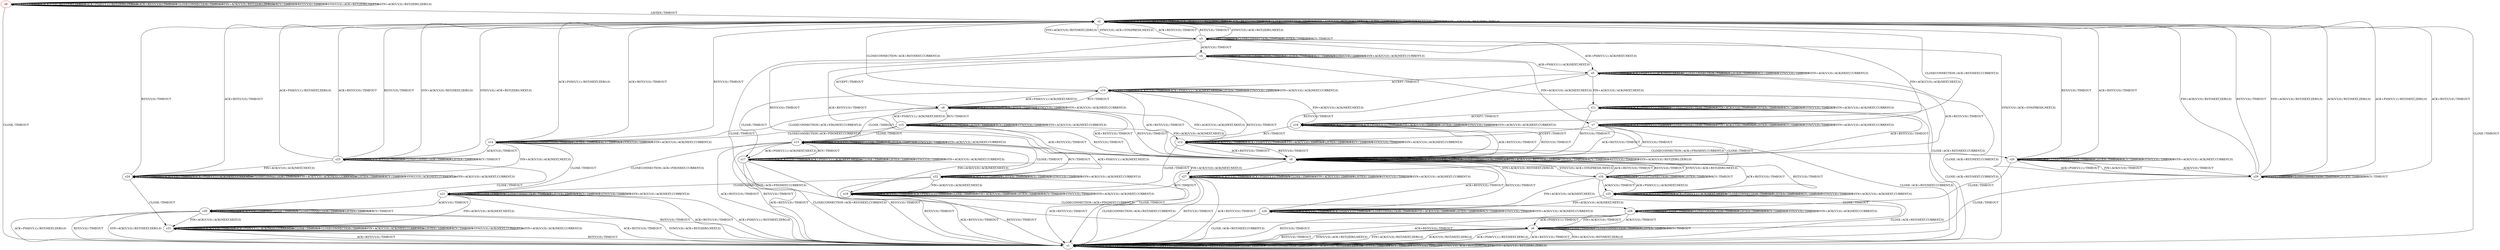 digraph G {
label=""
s0 [color="red"]
s1
s2
s3
s4
s5
s6
s7
s8
s9
s10
s11
s12
s13
s14
s15
s16
s17
s18
s19
s20
s21
s22
s23
s24
s25
s26
s27
s28
s29
s30
s31
s0 [label="s0"];
s0 -> s0[label=<<table border="0" cellpadding="1" cellspacing="0"><tr><td>ACCEPT</td><td>/</td><td>TIMEOUT</td></tr></table>>]
s0 -> s0[label=<<table border="0" cellpadding="1" cellspacing="0"><tr><td>ACK(V,V,0)</td><td>/</td><td>RST(ZERO,ZERO,0)</td></tr></table>>]
s0 -> s0[label=<<table border="0" cellpadding="1" cellspacing="0"><tr><td>ACK+PSH(V,V,1)</td><td>/</td><td>RST(ZERO,ZERO,0)</td></tr></table>>]
s0 -> s0[label=<<table border="0" cellpadding="1" cellspacing="0"><tr><td>ACK+RST(V,V,0)</td><td>/</td><td>TIMEOUT</td></tr></table>>]
s0 -> s1[label=<<table border="0" cellpadding="1" cellspacing="0"><tr><td>CLOSE</td><td>/</td><td>TIMEOUT</td></tr></table>>]
s0 -> s0[label=<<table border="0" cellpadding="1" cellspacing="0"><tr><td>CLOSECONNECTION</td><td>/</td><td>TIMEOUT</td></tr></table>>]
s0 -> s0[label=<<table border="0" cellpadding="1" cellspacing="0"><tr><td>FIN+ACK(V,V,0)</td><td>/</td><td>RST(ZERO,ZERO,0)</td></tr></table>>]
s0 -> s2[label=<<table border="0" cellpadding="1" cellspacing="0"><tr><td>LISTEN</td><td>/</td><td>TIMEOUT</td></tr></table>>]
s0 -> s0[label=<<table border="0" cellpadding="1" cellspacing="0"><tr><td>RCV</td><td>/</td><td>TIMEOUT</td></tr></table>>]
s0 -> s0[label=<<table border="0" cellpadding="1" cellspacing="0"><tr><td>RST(V,V,0)</td><td>/</td><td>TIMEOUT</td></tr></table>>]
s0 -> s0[label=<<table border="0" cellpadding="1" cellspacing="0"><tr><td>SYN(V,V,0)</td><td>/</td><td>ACK+RST(ZERO,NEXT,0)</td></tr></table>>]
s0 -> s0[label=<<table border="0" cellpadding="1" cellspacing="0"><tr><td>SYN+ACK(V,V,0)</td><td>/</td><td>RST(ZERO,ZERO,0)</td></tr></table>>]
s1 [label="s1"];
s1 -> s1[label=<<table border="0" cellpadding="1" cellspacing="0"><tr><td>ACCEPT</td><td>/</td><td>TIMEOUT</td></tr></table>>]
s1 -> s1[label=<<table border="0" cellpadding="1" cellspacing="0"><tr><td>ACK(V,V,0)</td><td>/</td><td>RST(ZERO,ZERO,0)</td></tr></table>>]
s1 -> s1[label=<<table border="0" cellpadding="1" cellspacing="0"><tr><td>ACK+PSH(V,V,1)</td><td>/</td><td>RST(ZERO,ZERO,0)</td></tr></table>>]
s1 -> s1[label=<<table border="0" cellpadding="1" cellspacing="0"><tr><td>ACK+RST(V,V,0)</td><td>/</td><td>TIMEOUT</td></tr></table>>]
s1 -> s1[label=<<table border="0" cellpadding="1" cellspacing="0"><tr><td>CLOSE</td><td>/</td><td>TIMEOUT</td></tr></table>>]
s1 -> s1[label=<<table border="0" cellpadding="1" cellspacing="0"><tr><td>CLOSECONNECTION</td><td>/</td><td>TIMEOUT</td></tr></table>>]
s1 -> s1[label=<<table border="0" cellpadding="1" cellspacing="0"><tr><td>FIN+ACK(V,V,0)</td><td>/</td><td>RST(ZERO,ZERO,0)</td></tr></table>>]
s1 -> s1[label=<<table border="0" cellpadding="1" cellspacing="0"><tr><td>LISTEN</td><td>/</td><td>TIMEOUT</td></tr></table>>]
s1 -> s1[label=<<table border="0" cellpadding="1" cellspacing="0"><tr><td>RCV</td><td>/</td><td>TIMEOUT</td></tr></table>>]
s1 -> s1[label=<<table border="0" cellpadding="1" cellspacing="0"><tr><td>RST(V,V,0)</td><td>/</td><td>TIMEOUT</td></tr></table>>]
s1 -> s1[label=<<table border="0" cellpadding="1" cellspacing="0"><tr><td>SYN(V,V,0)</td><td>/</td><td>ACK+RST(ZERO,NEXT,0)</td></tr></table>>]
s1 -> s1[label=<<table border="0" cellpadding="1" cellspacing="0"><tr><td>SYN+ACK(V,V,0)</td><td>/</td><td>RST(ZERO,ZERO,0)</td></tr></table>>]
s2 [label="s2"];
s2 -> s2[label=<<table border="0" cellpadding="1" cellspacing="0"><tr><td>ACCEPT</td><td>/</td><td>TIMEOUT</td></tr></table>>]
s2 -> s2[label=<<table border="0" cellpadding="1" cellspacing="0"><tr><td>ACK(V,V,0)</td><td>/</td><td>RST(ZERO,ZERO,0)</td></tr></table>>]
s2 -> s2[label=<<table border="0" cellpadding="1" cellspacing="0"><tr><td>ACK+PSH(V,V,1)</td><td>/</td><td>RST(ZERO,ZERO,0)</td></tr></table>>]
s2 -> s2[label=<<table border="0" cellpadding="1" cellspacing="0"><tr><td>ACK+RST(V,V,0)</td><td>/</td><td>TIMEOUT</td></tr></table>>]
s2 -> s1[label=<<table border="0" cellpadding="1" cellspacing="0"><tr><td>CLOSE</td><td>/</td><td>TIMEOUT</td></tr></table>>]
s2 -> s2[label=<<table border="0" cellpadding="1" cellspacing="0"><tr><td>CLOSECONNECTION</td><td>/</td><td>TIMEOUT</td></tr></table>>]
s2 -> s2[label=<<table border="0" cellpadding="1" cellspacing="0"><tr><td>FIN+ACK(V,V,0)</td><td>/</td><td>RST(ZERO,ZERO,0)</td></tr></table>>]
s2 -> s2[label=<<table border="0" cellpadding="1" cellspacing="0"><tr><td>LISTEN</td><td>/</td><td>TIMEOUT</td></tr></table>>]
s2 -> s2[label=<<table border="0" cellpadding="1" cellspacing="0"><tr><td>RCV</td><td>/</td><td>TIMEOUT</td></tr></table>>]
s2 -> s2[label=<<table border="0" cellpadding="1" cellspacing="0"><tr><td>RST(V,V,0)</td><td>/</td><td>TIMEOUT</td></tr></table>>]
s2 -> s3[label=<<table border="0" cellpadding="1" cellspacing="0"><tr><td>SYN(V,V,0)</td><td>/</td><td>ACK+SYN(FRESH,NEXT,0)</td></tr></table>>]
s2 -> s2[label=<<table border="0" cellpadding="1" cellspacing="0"><tr><td>SYN+ACK(V,V,0)</td><td>/</td><td>RST(ZERO,ZERO,0)</td></tr></table>>]
s3 [label="s3"];
s3 -> s3[label=<<table border="0" cellpadding="1" cellspacing="0"><tr><td>ACCEPT</td><td>/</td><td>TIMEOUT</td></tr></table>>]
s3 -> s4[label=<<table border="0" cellpadding="1" cellspacing="0"><tr><td>ACK(V,V,0)</td><td>/</td><td>TIMEOUT</td></tr></table>>]
s3 -> s5[label=<<table border="0" cellpadding="1" cellspacing="0"><tr><td>ACK+PSH(V,V,1)</td><td>/</td><td>ACK(NEXT,NEXT,0)</td></tr></table>>]
s3 -> s2[label=<<table border="0" cellpadding="1" cellspacing="0"><tr><td>ACK+RST(V,V,0)</td><td>/</td><td>TIMEOUT</td></tr></table>>]
s3 -> s6[label=<<table border="0" cellpadding="1" cellspacing="0"><tr><td>CLOSE</td><td>/</td><td>TIMEOUT</td></tr></table>>]
s3 -> s3[label=<<table border="0" cellpadding="1" cellspacing="0"><tr><td>CLOSECONNECTION</td><td>/</td><td>TIMEOUT</td></tr></table>>]
s3 -> s7[label=<<table border="0" cellpadding="1" cellspacing="0"><tr><td>FIN+ACK(V,V,0)</td><td>/</td><td>ACK(NEXT,NEXT,0)</td></tr></table>>]
s3 -> s3[label=<<table border="0" cellpadding="1" cellspacing="0"><tr><td>LISTEN</td><td>/</td><td>TIMEOUT</td></tr></table>>]
s3 -> s3[label=<<table border="0" cellpadding="1" cellspacing="0"><tr><td>RCV</td><td>/</td><td>TIMEOUT</td></tr></table>>]
s3 -> s2[label=<<table border="0" cellpadding="1" cellspacing="0"><tr><td>RST(V,V,0)</td><td>/</td><td>TIMEOUT</td></tr></table>>]
s3 -> s2[label=<<table border="0" cellpadding="1" cellspacing="0"><tr><td>SYN(V,V,0)</td><td>/</td><td>ACK+RST(ZERO,NEXT,0)</td></tr></table>>]
s3 -> s2[label=<<table border="0" cellpadding="1" cellspacing="0"><tr><td>SYN+ACK(V,V,0)</td><td>/</td><td>RST(NEXT,ZERO,0)</td></tr></table>>]
s4 [label="s4"];
s4 -> s8[label=<<table border="0" cellpadding="1" cellspacing="0"><tr><td>ACCEPT</td><td>/</td><td>TIMEOUT</td></tr></table>>]
s4 -> s4[label=<<table border="0" cellpadding="1" cellspacing="0"><tr><td>ACK(V,V,0)</td><td>/</td><td>TIMEOUT</td></tr></table>>]
s4 -> s5[label=<<table border="0" cellpadding="1" cellspacing="0"><tr><td>ACK+PSH(V,V,1)</td><td>/</td><td>ACK(NEXT,NEXT,0)</td></tr></table>>]
s4 -> s9[label=<<table border="0" cellpadding="1" cellspacing="0"><tr><td>ACK+RST(V,V,0)</td><td>/</td><td>TIMEOUT</td></tr></table>>]
s4 -> s1[label=<<table border="0" cellpadding="1" cellspacing="0"><tr><td>CLOSE</td><td>/</td><td>ACK+RST(NEXT,CURRENT,0)</td></tr></table>>]
s4 -> s4[label=<<table border="0" cellpadding="1" cellspacing="0"><tr><td>CLOSECONNECTION</td><td>/</td><td>TIMEOUT</td></tr></table>>]
s4 -> s7[label=<<table border="0" cellpadding="1" cellspacing="0"><tr><td>FIN+ACK(V,V,0)</td><td>/</td><td>ACK(NEXT,NEXT,0)</td></tr></table>>]
s4 -> s4[label=<<table border="0" cellpadding="1" cellspacing="0"><tr><td>LISTEN</td><td>/</td><td>TIMEOUT</td></tr></table>>]
s4 -> s4[label=<<table border="0" cellpadding="1" cellspacing="0"><tr><td>RCV</td><td>/</td><td>TIMEOUT</td></tr></table>>]
s4 -> s9[label=<<table border="0" cellpadding="1" cellspacing="0"><tr><td>RST(V,V,0)</td><td>/</td><td>TIMEOUT</td></tr></table>>]
s4 -> s4[label=<<table border="0" cellpadding="1" cellspacing="0"><tr><td>SYN(V,V,0)</td><td>/</td><td>TIMEOUT</td></tr></table>>]
s4 -> s4[label=<<table border="0" cellpadding="1" cellspacing="0"><tr><td>SYN+ACK(V,V,0)</td><td>/</td><td>ACK(NEXT,CURRENT,0)</td></tr></table>>]
s5 [label="s5"];
s5 -> s10[label=<<table border="0" cellpadding="1" cellspacing="0"><tr><td>ACCEPT</td><td>/</td><td>TIMEOUT</td></tr></table>>]
s5 -> s5[label=<<table border="0" cellpadding="1" cellspacing="0"><tr><td>ACK(V,V,0)</td><td>/</td><td>TIMEOUT</td></tr></table>>]
s5 -> s5[label=<<table border="0" cellpadding="1" cellspacing="0"><tr><td>ACK+PSH(V,V,1)</td><td>/</td><td>ACK(NEXT,NEXT,0)</td></tr></table>>]
s5 -> s9[label=<<table border="0" cellpadding="1" cellspacing="0"><tr><td>ACK+RST(V,V,0)</td><td>/</td><td>TIMEOUT</td></tr></table>>]
s5 -> s1[label=<<table border="0" cellpadding="1" cellspacing="0"><tr><td>CLOSE</td><td>/</td><td>ACK+RST(NEXT,CURRENT,0)</td></tr></table>>]
s5 -> s5[label=<<table border="0" cellpadding="1" cellspacing="0"><tr><td>CLOSECONNECTION</td><td>/</td><td>TIMEOUT</td></tr></table>>]
s5 -> s11[label=<<table border="0" cellpadding="1" cellspacing="0"><tr><td>FIN+ACK(V,V,0)</td><td>/</td><td>ACK(NEXT,NEXT,0)</td></tr></table>>]
s5 -> s5[label=<<table border="0" cellpadding="1" cellspacing="0"><tr><td>LISTEN</td><td>/</td><td>TIMEOUT</td></tr></table>>]
s5 -> s5[label=<<table border="0" cellpadding="1" cellspacing="0"><tr><td>RCV</td><td>/</td><td>TIMEOUT</td></tr></table>>]
s5 -> s9[label=<<table border="0" cellpadding="1" cellspacing="0"><tr><td>RST(V,V,0)</td><td>/</td><td>TIMEOUT</td></tr></table>>]
s5 -> s5[label=<<table border="0" cellpadding="1" cellspacing="0"><tr><td>SYN(V,V,0)</td><td>/</td><td>TIMEOUT</td></tr></table>>]
s5 -> s5[label=<<table border="0" cellpadding="1" cellspacing="0"><tr><td>SYN+ACK(V,V,0)</td><td>/</td><td>ACK(NEXT,CURRENT,0)</td></tr></table>>]
s6 [label="s6"];
s6 -> s6[label=<<table border="0" cellpadding="1" cellspacing="0"><tr><td>ACCEPT</td><td>/</td><td>TIMEOUT</td></tr></table>>]
s6 -> s1[label=<<table border="0" cellpadding="1" cellspacing="0"><tr><td>ACK(V,V,0)</td><td>/</td><td>RST(NEXT,ZERO,0)</td></tr></table>>]
s6 -> s1[label=<<table border="0" cellpadding="1" cellspacing="0"><tr><td>ACK+PSH(V,V,1)</td><td>/</td><td>RST(NEXT,ZERO,0)</td></tr></table>>]
s6 -> s1[label=<<table border="0" cellpadding="1" cellspacing="0"><tr><td>ACK+RST(V,V,0)</td><td>/</td><td>TIMEOUT</td></tr></table>>]
s6 -> s6[label=<<table border="0" cellpadding="1" cellspacing="0"><tr><td>CLOSE</td><td>/</td><td>TIMEOUT</td></tr></table>>]
s6 -> s6[label=<<table border="0" cellpadding="1" cellspacing="0"><tr><td>CLOSECONNECTION</td><td>/</td><td>TIMEOUT</td></tr></table>>]
s6 -> s1[label=<<table border="0" cellpadding="1" cellspacing="0"><tr><td>FIN+ACK(V,V,0)</td><td>/</td><td>RST(NEXT,ZERO,0)</td></tr></table>>]
s6 -> s6[label=<<table border="0" cellpadding="1" cellspacing="0"><tr><td>LISTEN</td><td>/</td><td>TIMEOUT</td></tr></table>>]
s6 -> s6[label=<<table border="0" cellpadding="1" cellspacing="0"><tr><td>RCV</td><td>/</td><td>TIMEOUT</td></tr></table>>]
s6 -> s1[label=<<table border="0" cellpadding="1" cellspacing="0"><tr><td>RST(V,V,0)</td><td>/</td><td>TIMEOUT</td></tr></table>>]
s6 -> s1[label=<<table border="0" cellpadding="1" cellspacing="0"><tr><td>SYN(V,V,0)</td><td>/</td><td>ACK+RST(ZERO,NEXT,0)</td></tr></table>>]
s6 -> s1[label=<<table border="0" cellpadding="1" cellspacing="0"><tr><td>SYN+ACK(V,V,0)</td><td>/</td><td>RST(NEXT,ZERO,0)</td></tr></table>>]
s7 [label="s7"];
s7 -> s12[label=<<table border="0" cellpadding="1" cellspacing="0"><tr><td>ACCEPT</td><td>/</td><td>TIMEOUT</td></tr></table>>]
s7 -> s7[label=<<table border="0" cellpadding="1" cellspacing="0"><tr><td>ACK(V,V,0)</td><td>/</td><td>TIMEOUT</td></tr></table>>]
s7 -> s7[label=<<table border="0" cellpadding="1" cellspacing="0"><tr><td>ACK+PSH(V,V,1)</td><td>/</td><td>TIMEOUT</td></tr></table>>]
s7 -> s9[label=<<table border="0" cellpadding="1" cellspacing="0"><tr><td>ACK+RST(V,V,0)</td><td>/</td><td>TIMEOUT</td></tr></table>>]
s7 -> s1[label=<<table border="0" cellpadding="1" cellspacing="0"><tr><td>CLOSE</td><td>/</td><td>ACK+RST(NEXT,CURRENT,0)</td></tr></table>>]
s7 -> s7[label=<<table border="0" cellpadding="1" cellspacing="0"><tr><td>CLOSECONNECTION</td><td>/</td><td>TIMEOUT</td></tr></table>>]
s7 -> s7[label=<<table border="0" cellpadding="1" cellspacing="0"><tr><td>FIN+ACK(V,V,0)</td><td>/</td><td>TIMEOUT</td></tr></table>>]
s7 -> s7[label=<<table border="0" cellpadding="1" cellspacing="0"><tr><td>LISTEN</td><td>/</td><td>TIMEOUT</td></tr></table>>]
s7 -> s7[label=<<table border="0" cellpadding="1" cellspacing="0"><tr><td>RCV</td><td>/</td><td>TIMEOUT</td></tr></table>>]
s7 -> s9[label=<<table border="0" cellpadding="1" cellspacing="0"><tr><td>RST(V,V,0)</td><td>/</td><td>TIMEOUT</td></tr></table>>]
s7 -> s7[label=<<table border="0" cellpadding="1" cellspacing="0"><tr><td>SYN(V,V,0)</td><td>/</td><td>TIMEOUT</td></tr></table>>]
s7 -> s7[label=<<table border="0" cellpadding="1" cellspacing="0"><tr><td>SYN+ACK(V,V,0)</td><td>/</td><td>ACK(NEXT,CURRENT,0)</td></tr></table>>]
s8 [label="s8"];
s8 -> s8[label=<<table border="0" cellpadding="1" cellspacing="0"><tr><td>ACCEPT</td><td>/</td><td>TIMEOUT</td></tr></table>>]
s8 -> s8[label=<<table border="0" cellpadding="1" cellspacing="0"><tr><td>ACK(V,V,0)</td><td>/</td><td>TIMEOUT</td></tr></table>>]
s8 -> s10[label=<<table border="0" cellpadding="1" cellspacing="0"><tr><td>ACK+PSH(V,V,1)</td><td>/</td><td>ACK(NEXT,NEXT,0)</td></tr></table>>]
s8 -> s9[label=<<table border="0" cellpadding="1" cellspacing="0"><tr><td>ACK+RST(V,V,0)</td><td>/</td><td>TIMEOUT</td></tr></table>>]
s8 -> s13[label=<<table border="0" cellpadding="1" cellspacing="0"><tr><td>CLOSE</td><td>/</td><td>TIMEOUT</td></tr></table>>]
s8 -> s14[label=<<table border="0" cellpadding="1" cellspacing="0"><tr><td>CLOSECONNECTION</td><td>/</td><td>ACK+FIN(NEXT,CURRENT,0)</td></tr></table>>]
s8 -> s12[label=<<table border="0" cellpadding="1" cellspacing="0"><tr><td>FIN+ACK(V,V,0)</td><td>/</td><td>ACK(NEXT,NEXT,0)</td></tr></table>>]
s8 -> s8[label=<<table border="0" cellpadding="1" cellspacing="0"><tr><td>LISTEN</td><td>/</td><td>TIMEOUT</td></tr></table>>]
s8 -> s15[label=<<table border="0" cellpadding="1" cellspacing="0"><tr><td>RCV</td><td>/</td><td>TIMEOUT</td></tr></table>>]
s8 -> s9[label=<<table border="0" cellpadding="1" cellspacing="0"><tr><td>RST(V,V,0)</td><td>/</td><td>TIMEOUT</td></tr></table>>]
s8 -> s8[label=<<table border="0" cellpadding="1" cellspacing="0"><tr><td>SYN(V,V,0)</td><td>/</td><td>TIMEOUT</td></tr></table>>]
s8 -> s8[label=<<table border="0" cellpadding="1" cellspacing="0"><tr><td>SYN+ACK(V,V,0)</td><td>/</td><td>ACK(NEXT,CURRENT,0)</td></tr></table>>]
s9 [label="s9"];
s9 -> s9[label=<<table border="0" cellpadding="1" cellspacing="0"><tr><td>ACCEPT</td><td>/</td><td>TIMEOUT</td></tr></table>>]
s9 -> s9[label=<<table border="0" cellpadding="1" cellspacing="0"><tr><td>ACK(V,V,0)</td><td>/</td><td>RST(ZERO,ZERO,0)</td></tr></table>>]
s9 -> s9[label=<<table border="0" cellpadding="1" cellspacing="0"><tr><td>ACK+PSH(V,V,1)</td><td>/</td><td>RST(ZERO,ZERO,0)</td></tr></table>>]
s9 -> s9[label=<<table border="0" cellpadding="1" cellspacing="0"><tr><td>ACK+RST(V,V,0)</td><td>/</td><td>TIMEOUT</td></tr></table>>]
s9 -> s1[label=<<table border="0" cellpadding="1" cellspacing="0"><tr><td>CLOSE</td><td>/</td><td>TIMEOUT</td></tr></table>>]
s9 -> s9[label=<<table border="0" cellpadding="1" cellspacing="0"><tr><td>CLOSECONNECTION</td><td>/</td><td>TIMEOUT</td></tr></table>>]
s9 -> s9[label=<<table border="0" cellpadding="1" cellspacing="0"><tr><td>FIN+ACK(V,V,0)</td><td>/</td><td>RST(ZERO,ZERO,0)</td></tr></table>>]
s9 -> s9[label=<<table border="0" cellpadding="1" cellspacing="0"><tr><td>LISTEN</td><td>/</td><td>TIMEOUT</td></tr></table>>]
s9 -> s9[label=<<table border="0" cellpadding="1" cellspacing="0"><tr><td>RCV</td><td>/</td><td>TIMEOUT</td></tr></table>>]
s9 -> s9[label=<<table border="0" cellpadding="1" cellspacing="0"><tr><td>RST(V,V,0)</td><td>/</td><td>TIMEOUT</td></tr></table>>]
s9 -> s16[label=<<table border="0" cellpadding="1" cellspacing="0"><tr><td>SYN(V,V,0)</td><td>/</td><td>ACK+SYN(FRESH,NEXT,0)</td></tr></table>>]
s9 -> s9[label=<<table border="0" cellpadding="1" cellspacing="0"><tr><td>SYN+ACK(V,V,0)</td><td>/</td><td>RST(ZERO,ZERO,0)</td></tr></table>>]
s10 [label="s10"];
s10 -> s10[label=<<table border="0" cellpadding="1" cellspacing="0"><tr><td>ACCEPT</td><td>/</td><td>TIMEOUT</td></tr></table>>]
s10 -> s10[label=<<table border="0" cellpadding="1" cellspacing="0"><tr><td>ACK(V,V,0)</td><td>/</td><td>TIMEOUT</td></tr></table>>]
s10 -> s10[label=<<table border="0" cellpadding="1" cellspacing="0"><tr><td>ACK+PSH(V,V,1)</td><td>/</td><td>ACK(NEXT,NEXT,0)</td></tr></table>>]
s10 -> s9[label=<<table border="0" cellpadding="1" cellspacing="0"><tr><td>ACK+RST(V,V,0)</td><td>/</td><td>TIMEOUT</td></tr></table>>]
s10 -> s17[label=<<table border="0" cellpadding="1" cellspacing="0"><tr><td>CLOSE</td><td>/</td><td>TIMEOUT</td></tr></table>>]
s10 -> s2[label=<<table border="0" cellpadding="1" cellspacing="0"><tr><td>CLOSECONNECTION</td><td>/</td><td>ACK+RST(NEXT,CURRENT,0)</td></tr></table>>]
s10 -> s18[label=<<table border="0" cellpadding="1" cellspacing="0"><tr><td>FIN+ACK(V,V,0)</td><td>/</td><td>ACK(NEXT,NEXT,0)</td></tr></table>>]
s10 -> s10[label=<<table border="0" cellpadding="1" cellspacing="0"><tr><td>LISTEN</td><td>/</td><td>TIMEOUT</td></tr></table>>]
s10 -> s8[label=<<table border="0" cellpadding="1" cellspacing="0"><tr><td>RCV</td><td>/</td><td>TIMEOUT</td></tr></table>>]
s10 -> s9[label=<<table border="0" cellpadding="1" cellspacing="0"><tr><td>RST(V,V,0)</td><td>/</td><td>TIMEOUT</td></tr></table>>]
s10 -> s10[label=<<table border="0" cellpadding="1" cellspacing="0"><tr><td>SYN(V,V,0)</td><td>/</td><td>TIMEOUT</td></tr></table>>]
s10 -> s10[label=<<table border="0" cellpadding="1" cellspacing="0"><tr><td>SYN+ACK(V,V,0)</td><td>/</td><td>ACK(NEXT,CURRENT,0)</td></tr></table>>]
s11 [label="s11"];
s11 -> s18[label=<<table border="0" cellpadding="1" cellspacing="0"><tr><td>ACCEPT</td><td>/</td><td>TIMEOUT</td></tr></table>>]
s11 -> s11[label=<<table border="0" cellpadding="1" cellspacing="0"><tr><td>ACK(V,V,0)</td><td>/</td><td>TIMEOUT</td></tr></table>>]
s11 -> s11[label=<<table border="0" cellpadding="1" cellspacing="0"><tr><td>ACK+PSH(V,V,1)</td><td>/</td><td>TIMEOUT</td></tr></table>>]
s11 -> s9[label=<<table border="0" cellpadding="1" cellspacing="0"><tr><td>ACK+RST(V,V,0)</td><td>/</td><td>TIMEOUT</td></tr></table>>]
s11 -> s1[label=<<table border="0" cellpadding="1" cellspacing="0"><tr><td>CLOSE</td><td>/</td><td>ACK+RST(NEXT,CURRENT,0)</td></tr></table>>]
s11 -> s11[label=<<table border="0" cellpadding="1" cellspacing="0"><tr><td>CLOSECONNECTION</td><td>/</td><td>TIMEOUT</td></tr></table>>]
s11 -> s11[label=<<table border="0" cellpadding="1" cellspacing="0"><tr><td>FIN+ACK(V,V,0)</td><td>/</td><td>TIMEOUT</td></tr></table>>]
s11 -> s11[label=<<table border="0" cellpadding="1" cellspacing="0"><tr><td>LISTEN</td><td>/</td><td>TIMEOUT</td></tr></table>>]
s11 -> s11[label=<<table border="0" cellpadding="1" cellspacing="0"><tr><td>RCV</td><td>/</td><td>TIMEOUT</td></tr></table>>]
s11 -> s9[label=<<table border="0" cellpadding="1" cellspacing="0"><tr><td>RST(V,V,0)</td><td>/</td><td>TIMEOUT</td></tr></table>>]
s11 -> s11[label=<<table border="0" cellpadding="1" cellspacing="0"><tr><td>SYN(V,V,0)</td><td>/</td><td>TIMEOUT</td></tr></table>>]
s11 -> s11[label=<<table border="0" cellpadding="1" cellspacing="0"><tr><td>SYN+ACK(V,V,0)</td><td>/</td><td>ACK(NEXT,CURRENT,0)</td></tr></table>>]
s12 [label="s12"];
s12 -> s12[label=<<table border="0" cellpadding="1" cellspacing="0"><tr><td>ACCEPT</td><td>/</td><td>TIMEOUT</td></tr></table>>]
s12 -> s12[label=<<table border="0" cellpadding="1" cellspacing="0"><tr><td>ACK(V,V,0)</td><td>/</td><td>TIMEOUT</td></tr></table>>]
s12 -> s12[label=<<table border="0" cellpadding="1" cellspacing="0"><tr><td>ACK+PSH(V,V,1)</td><td>/</td><td>TIMEOUT</td></tr></table>>]
s12 -> s9[label=<<table border="0" cellpadding="1" cellspacing="0"><tr><td>ACK+RST(V,V,0)</td><td>/</td><td>TIMEOUT</td></tr></table>>]
s12 -> s19[label=<<table border="0" cellpadding="1" cellspacing="0"><tr><td>CLOSE</td><td>/</td><td>TIMEOUT</td></tr></table>>]
s12 -> s20[label=<<table border="0" cellpadding="1" cellspacing="0"><tr><td>CLOSECONNECTION</td><td>/</td><td>ACK+FIN(NEXT,CURRENT,0)</td></tr></table>>]
s12 -> s12[label=<<table border="0" cellpadding="1" cellspacing="0"><tr><td>FIN+ACK(V,V,0)</td><td>/</td><td>TIMEOUT</td></tr></table>>]
s12 -> s12[label=<<table border="0" cellpadding="1" cellspacing="0"><tr><td>LISTEN</td><td>/</td><td>TIMEOUT</td></tr></table>>]
s12 -> s12[label=<<table border="0" cellpadding="1" cellspacing="0"><tr><td>RCV</td><td>/</td><td>TIMEOUT</td></tr></table>>]
s12 -> s9[label=<<table border="0" cellpadding="1" cellspacing="0"><tr><td>RST(V,V,0)</td><td>/</td><td>TIMEOUT</td></tr></table>>]
s12 -> s12[label=<<table border="0" cellpadding="1" cellspacing="0"><tr><td>SYN(V,V,0)</td><td>/</td><td>TIMEOUT</td></tr></table>>]
s12 -> s12[label=<<table border="0" cellpadding="1" cellspacing="0"><tr><td>SYN+ACK(V,V,0)</td><td>/</td><td>ACK(NEXT,CURRENT,0)</td></tr></table>>]
s13 [label="s13"];
s13 -> s13[label=<<table border="0" cellpadding="1" cellspacing="0"><tr><td>ACCEPT</td><td>/</td><td>TIMEOUT</td></tr></table>>]
s13 -> s13[label=<<table border="0" cellpadding="1" cellspacing="0"><tr><td>ACK(V,V,0)</td><td>/</td><td>TIMEOUT</td></tr></table>>]
s13 -> s17[label=<<table border="0" cellpadding="1" cellspacing="0"><tr><td>ACK+PSH(V,V,1)</td><td>/</td><td>ACK(NEXT,NEXT,0)</td></tr></table>>]
s13 -> s1[label=<<table border="0" cellpadding="1" cellspacing="0"><tr><td>ACK+RST(V,V,0)</td><td>/</td><td>TIMEOUT</td></tr></table>>]
s13 -> s13[label=<<table border="0" cellpadding="1" cellspacing="0"><tr><td>CLOSE</td><td>/</td><td>TIMEOUT</td></tr></table>>]
s13 -> s21[label=<<table border="0" cellpadding="1" cellspacing="0"><tr><td>CLOSECONNECTION</td><td>/</td><td>ACK+FIN(NEXT,CURRENT,0)</td></tr></table>>]
s13 -> s19[label=<<table border="0" cellpadding="1" cellspacing="0"><tr><td>FIN+ACK(V,V,0)</td><td>/</td><td>ACK(NEXT,NEXT,0)</td></tr></table>>]
s13 -> s13[label=<<table border="0" cellpadding="1" cellspacing="0"><tr><td>LISTEN</td><td>/</td><td>TIMEOUT</td></tr></table>>]
s13 -> s22[label=<<table border="0" cellpadding="1" cellspacing="0"><tr><td>RCV</td><td>/</td><td>TIMEOUT</td></tr></table>>]
s13 -> s1[label=<<table border="0" cellpadding="1" cellspacing="0"><tr><td>RST(V,V,0)</td><td>/</td><td>TIMEOUT</td></tr></table>>]
s13 -> s13[label=<<table border="0" cellpadding="1" cellspacing="0"><tr><td>SYN(V,V,0)</td><td>/</td><td>TIMEOUT</td></tr></table>>]
s13 -> s13[label=<<table border="0" cellpadding="1" cellspacing="0"><tr><td>SYN+ACK(V,V,0)</td><td>/</td><td>ACK(NEXT,CURRENT,0)</td></tr></table>>]
s14 [label="s14"];
s14 -> s14[label=<<table border="0" cellpadding="1" cellspacing="0"><tr><td>ACCEPT</td><td>/</td><td>TIMEOUT</td></tr></table>>]
s14 -> s23[label=<<table border="0" cellpadding="1" cellspacing="0"><tr><td>ACK(V,V,0)</td><td>/</td><td>TIMEOUT</td></tr></table>>]
s14 -> s2[label=<<table border="0" cellpadding="1" cellspacing="0"><tr><td>ACK+PSH(V,V,1)</td><td>/</td><td>RST(NEXT,ZERO,0)</td></tr></table>>]
s14 -> s2[label=<<table border="0" cellpadding="1" cellspacing="0"><tr><td>ACK+RST(V,V,0)</td><td>/</td><td>TIMEOUT</td></tr></table>>]
s14 -> s21[label=<<table border="0" cellpadding="1" cellspacing="0"><tr><td>CLOSE</td><td>/</td><td>TIMEOUT</td></tr></table>>]
s14 -> s14[label=<<table border="0" cellpadding="1" cellspacing="0"><tr><td>CLOSECONNECTION</td><td>/</td><td>TIMEOUT</td></tr></table>>]
s14 -> s24[label=<<table border="0" cellpadding="1" cellspacing="0"><tr><td>FIN+ACK(V,V,0)</td><td>/</td><td>ACK(NEXT,NEXT,0)</td></tr></table>>]
s14 -> s14[label=<<table border="0" cellpadding="1" cellspacing="0"><tr><td>LISTEN</td><td>/</td><td>TIMEOUT</td></tr></table>>]
s14 -> s14[label=<<table border="0" cellpadding="1" cellspacing="0"><tr><td>RCV</td><td>/</td><td>TIMEOUT</td></tr></table>>]
s14 -> s2[label=<<table border="0" cellpadding="1" cellspacing="0"><tr><td>RST(V,V,0)</td><td>/</td><td>TIMEOUT</td></tr></table>>]
s14 -> s14[label=<<table border="0" cellpadding="1" cellspacing="0"><tr><td>SYN(V,V,0)</td><td>/</td><td>TIMEOUT</td></tr></table>>]
s14 -> s14[label=<<table border="0" cellpadding="1" cellspacing="0"><tr><td>SYN+ACK(V,V,0)</td><td>/</td><td>ACK(NEXT,CURRENT,0)</td></tr></table>>]
s15 [label="s15"];
s15 -> s15[label=<<table border="0" cellpadding="1" cellspacing="0"><tr><td>ACCEPT</td><td>/</td><td>TIMEOUT</td></tr></table>>]
s15 -> s15[label=<<table border="0" cellpadding="1" cellspacing="0"><tr><td>ACK(V,V,0)</td><td>/</td><td>TIMEOUT</td></tr></table>>]
s15 -> s8[label=<<table border="0" cellpadding="1" cellspacing="0"><tr><td>ACK+PSH(V,V,1)</td><td>/</td><td>ACK(NEXT,NEXT,0)</td></tr></table>>]
s15 -> s9[label=<<table border="0" cellpadding="1" cellspacing="0"><tr><td>ACK+RST(V,V,0)</td><td>/</td><td>TIMEOUT</td></tr></table>>]
s15 -> s13[label=<<table border="0" cellpadding="1" cellspacing="0"><tr><td>CLOSE</td><td>/</td><td>TIMEOUT</td></tr></table>>]
s15 -> s14[label=<<table border="0" cellpadding="1" cellspacing="0"><tr><td>CLOSECONNECTION</td><td>/</td><td>ACK+FIN(NEXT,CURRENT,0)</td></tr></table>>]
s15 -> s12[label=<<table border="0" cellpadding="1" cellspacing="0"><tr><td>FIN+ACK(V,V,0)</td><td>/</td><td>ACK(NEXT,NEXT,0)</td></tr></table>>]
s15 -> s15[label=<<table border="0" cellpadding="1" cellspacing="0"><tr><td>LISTEN</td><td>/</td><td>TIMEOUT</td></tr></table>>]
s15 -> s15[label=<<table border="0" cellpadding="1" cellspacing="0"><tr><td>RCV</td><td>/</td><td>TIMEOUT</td></tr></table>>]
s15 -> s9[label=<<table border="0" cellpadding="1" cellspacing="0"><tr><td>RST(V,V,0)</td><td>/</td><td>TIMEOUT</td></tr></table>>]
s15 -> s15[label=<<table border="0" cellpadding="1" cellspacing="0"><tr><td>SYN(V,V,0)</td><td>/</td><td>TIMEOUT</td></tr></table>>]
s15 -> s15[label=<<table border="0" cellpadding="1" cellspacing="0"><tr><td>SYN+ACK(V,V,0)</td><td>/</td><td>ACK(NEXT,CURRENT,0)</td></tr></table>>]
s16 [label="s16"];
s16 -> s16[label=<<table border="0" cellpadding="1" cellspacing="0"><tr><td>ACCEPT</td><td>/</td><td>TIMEOUT</td></tr></table>>]
s16 -> s25[label=<<table border="0" cellpadding="1" cellspacing="0"><tr><td>ACK(V,V,0)</td><td>/</td><td>TIMEOUT</td></tr></table>>]
s16 -> s25[label=<<table border="0" cellpadding="1" cellspacing="0"><tr><td>ACK+PSH(V,V,1)</td><td>/</td><td>ACK(NEXT,NEXT,0)</td></tr></table>>]
s16 -> s9[label=<<table border="0" cellpadding="1" cellspacing="0"><tr><td>ACK+RST(V,V,0)</td><td>/</td><td>TIMEOUT</td></tr></table>>]
s16 -> s6[label=<<table border="0" cellpadding="1" cellspacing="0"><tr><td>CLOSE</td><td>/</td><td>TIMEOUT</td></tr></table>>]
s16 -> s16[label=<<table border="0" cellpadding="1" cellspacing="0"><tr><td>CLOSECONNECTION</td><td>/</td><td>TIMEOUT</td></tr></table>>]
s16 -> s26[label=<<table border="0" cellpadding="1" cellspacing="0"><tr><td>FIN+ACK(V,V,0)</td><td>/</td><td>ACK(NEXT,NEXT,0)</td></tr></table>>]
s16 -> s16[label=<<table border="0" cellpadding="1" cellspacing="0"><tr><td>LISTEN</td><td>/</td><td>TIMEOUT</td></tr></table>>]
s16 -> s16[label=<<table border="0" cellpadding="1" cellspacing="0"><tr><td>RCV</td><td>/</td><td>TIMEOUT</td></tr></table>>]
s16 -> s9[label=<<table border="0" cellpadding="1" cellspacing="0"><tr><td>RST(V,V,0)</td><td>/</td><td>TIMEOUT</td></tr></table>>]
s16 -> s9[label=<<table border="0" cellpadding="1" cellspacing="0"><tr><td>SYN(V,V,0)</td><td>/</td><td>ACK+RST(ZERO,NEXT,0)</td></tr></table>>]
s16 -> s9[label=<<table border="0" cellpadding="1" cellspacing="0"><tr><td>SYN+ACK(V,V,0)</td><td>/</td><td>RST(NEXT,ZERO,0)</td></tr></table>>]
s17 [label="s17"];
s17 -> s17[label=<<table border="0" cellpadding="1" cellspacing="0"><tr><td>ACCEPT</td><td>/</td><td>TIMEOUT</td></tr></table>>]
s17 -> s17[label=<<table border="0" cellpadding="1" cellspacing="0"><tr><td>ACK(V,V,0)</td><td>/</td><td>TIMEOUT</td></tr></table>>]
s17 -> s17[label=<<table border="0" cellpadding="1" cellspacing="0"><tr><td>ACK+PSH(V,V,1)</td><td>/</td><td>ACK(NEXT,NEXT,0)</td></tr></table>>]
s17 -> s1[label=<<table border="0" cellpadding="1" cellspacing="0"><tr><td>ACK+RST(V,V,0)</td><td>/</td><td>TIMEOUT</td></tr></table>>]
s17 -> s17[label=<<table border="0" cellpadding="1" cellspacing="0"><tr><td>CLOSE</td><td>/</td><td>TIMEOUT</td></tr></table>>]
s17 -> s1[label=<<table border="0" cellpadding="1" cellspacing="0"><tr><td>CLOSECONNECTION</td><td>/</td><td>ACK+RST(NEXT,CURRENT,0)</td></tr></table>>]
s17 -> s27[label=<<table border="0" cellpadding="1" cellspacing="0"><tr><td>FIN+ACK(V,V,0)</td><td>/</td><td>ACK(NEXT,NEXT,0)</td></tr></table>>]
s17 -> s17[label=<<table border="0" cellpadding="1" cellspacing="0"><tr><td>LISTEN</td><td>/</td><td>TIMEOUT</td></tr></table>>]
s17 -> s13[label=<<table border="0" cellpadding="1" cellspacing="0"><tr><td>RCV</td><td>/</td><td>TIMEOUT</td></tr></table>>]
s17 -> s1[label=<<table border="0" cellpadding="1" cellspacing="0"><tr><td>RST(V,V,0)</td><td>/</td><td>TIMEOUT</td></tr></table>>]
s17 -> s17[label=<<table border="0" cellpadding="1" cellspacing="0"><tr><td>SYN(V,V,0)</td><td>/</td><td>TIMEOUT</td></tr></table>>]
s17 -> s17[label=<<table border="0" cellpadding="1" cellspacing="0"><tr><td>SYN+ACK(V,V,0)</td><td>/</td><td>ACK(NEXT,CURRENT,0)</td></tr></table>>]
s18 [label="s18"];
s18 -> s18[label=<<table border="0" cellpadding="1" cellspacing="0"><tr><td>ACCEPT</td><td>/</td><td>TIMEOUT</td></tr></table>>]
s18 -> s18[label=<<table border="0" cellpadding="1" cellspacing="0"><tr><td>ACK(V,V,0)</td><td>/</td><td>TIMEOUT</td></tr></table>>]
s18 -> s18[label=<<table border="0" cellpadding="1" cellspacing="0"><tr><td>ACK+PSH(V,V,1)</td><td>/</td><td>TIMEOUT</td></tr></table>>]
s18 -> s9[label=<<table border="0" cellpadding="1" cellspacing="0"><tr><td>ACK+RST(V,V,0)</td><td>/</td><td>TIMEOUT</td></tr></table>>]
s18 -> s27[label=<<table border="0" cellpadding="1" cellspacing="0"><tr><td>CLOSE</td><td>/</td><td>TIMEOUT</td></tr></table>>]
s18 -> s2[label=<<table border="0" cellpadding="1" cellspacing="0"><tr><td>CLOSECONNECTION</td><td>/</td><td>ACK+RST(NEXT,CURRENT,0)</td></tr></table>>]
s18 -> s18[label=<<table border="0" cellpadding="1" cellspacing="0"><tr><td>FIN+ACK(V,V,0)</td><td>/</td><td>TIMEOUT</td></tr></table>>]
s18 -> s18[label=<<table border="0" cellpadding="1" cellspacing="0"><tr><td>LISTEN</td><td>/</td><td>TIMEOUT</td></tr></table>>]
s18 -> s12[label=<<table border="0" cellpadding="1" cellspacing="0"><tr><td>RCV</td><td>/</td><td>TIMEOUT</td></tr></table>>]
s18 -> s9[label=<<table border="0" cellpadding="1" cellspacing="0"><tr><td>RST(V,V,0)</td><td>/</td><td>TIMEOUT</td></tr></table>>]
s18 -> s18[label=<<table border="0" cellpadding="1" cellspacing="0"><tr><td>SYN(V,V,0)</td><td>/</td><td>TIMEOUT</td></tr></table>>]
s18 -> s18[label=<<table border="0" cellpadding="1" cellspacing="0"><tr><td>SYN+ACK(V,V,0)</td><td>/</td><td>ACK(NEXT,CURRENT,0)</td></tr></table>>]
s19 [label="s19"];
s19 -> s19[label=<<table border="0" cellpadding="1" cellspacing="0"><tr><td>ACCEPT</td><td>/</td><td>TIMEOUT</td></tr></table>>]
s19 -> s19[label=<<table border="0" cellpadding="1" cellspacing="0"><tr><td>ACK(V,V,0)</td><td>/</td><td>TIMEOUT</td></tr></table>>]
s19 -> s19[label=<<table border="0" cellpadding="1" cellspacing="0"><tr><td>ACK+PSH(V,V,1)</td><td>/</td><td>TIMEOUT</td></tr></table>>]
s19 -> s1[label=<<table border="0" cellpadding="1" cellspacing="0"><tr><td>ACK+RST(V,V,0)</td><td>/</td><td>TIMEOUT</td></tr></table>>]
s19 -> s19[label=<<table border="0" cellpadding="1" cellspacing="0"><tr><td>CLOSE</td><td>/</td><td>TIMEOUT</td></tr></table>>]
s19 -> s28[label=<<table border="0" cellpadding="1" cellspacing="0"><tr><td>CLOSECONNECTION</td><td>/</td><td>ACK+FIN(NEXT,CURRENT,0)</td></tr></table>>]
s19 -> s19[label=<<table border="0" cellpadding="1" cellspacing="0"><tr><td>FIN+ACK(V,V,0)</td><td>/</td><td>TIMEOUT</td></tr></table>>]
s19 -> s19[label=<<table border="0" cellpadding="1" cellspacing="0"><tr><td>LISTEN</td><td>/</td><td>TIMEOUT</td></tr></table>>]
s19 -> s19[label=<<table border="0" cellpadding="1" cellspacing="0"><tr><td>RCV</td><td>/</td><td>TIMEOUT</td></tr></table>>]
s19 -> s1[label=<<table border="0" cellpadding="1" cellspacing="0"><tr><td>RST(V,V,0)</td><td>/</td><td>TIMEOUT</td></tr></table>>]
s19 -> s19[label=<<table border="0" cellpadding="1" cellspacing="0"><tr><td>SYN(V,V,0)</td><td>/</td><td>TIMEOUT</td></tr></table>>]
s19 -> s19[label=<<table border="0" cellpadding="1" cellspacing="0"><tr><td>SYN+ACK(V,V,0)</td><td>/</td><td>ACK(NEXT,CURRENT,0)</td></tr></table>>]
s20 [label="s20"];
s20 -> s20[label=<<table border="0" cellpadding="1" cellspacing="0"><tr><td>ACCEPT</td><td>/</td><td>TIMEOUT</td></tr></table>>]
s20 -> s29[label=<<table border="0" cellpadding="1" cellspacing="0"><tr><td>ACK(V,V,0)</td><td>/</td><td>TIMEOUT</td></tr></table>>]
s20 -> s29[label=<<table border="0" cellpadding="1" cellspacing="0"><tr><td>ACK+PSH(V,V,1)</td><td>/</td><td>TIMEOUT</td></tr></table>>]
s20 -> s2[label=<<table border="0" cellpadding="1" cellspacing="0"><tr><td>ACK+RST(V,V,0)</td><td>/</td><td>TIMEOUT</td></tr></table>>]
s20 -> s28[label=<<table border="0" cellpadding="1" cellspacing="0"><tr><td>CLOSE</td><td>/</td><td>TIMEOUT</td></tr></table>>]
s20 -> s20[label=<<table border="0" cellpadding="1" cellspacing="0"><tr><td>CLOSECONNECTION</td><td>/</td><td>TIMEOUT</td></tr></table>>]
s20 -> s29[label=<<table border="0" cellpadding="1" cellspacing="0"><tr><td>FIN+ACK(V,V,0)</td><td>/</td><td>TIMEOUT</td></tr></table>>]
s20 -> s20[label=<<table border="0" cellpadding="1" cellspacing="0"><tr><td>LISTEN</td><td>/</td><td>TIMEOUT</td></tr></table>>]
s20 -> s20[label=<<table border="0" cellpadding="1" cellspacing="0"><tr><td>RCV</td><td>/</td><td>TIMEOUT</td></tr></table>>]
s20 -> s2[label=<<table border="0" cellpadding="1" cellspacing="0"><tr><td>RST(V,V,0)</td><td>/</td><td>TIMEOUT</td></tr></table>>]
s20 -> s20[label=<<table border="0" cellpadding="1" cellspacing="0"><tr><td>SYN(V,V,0)</td><td>/</td><td>TIMEOUT</td></tr></table>>]
s20 -> s20[label=<<table border="0" cellpadding="1" cellspacing="0"><tr><td>SYN+ACK(V,V,0)</td><td>/</td><td>ACK(NEXT,CURRENT,0)</td></tr></table>>]
s21 [label="s21"];
s21 -> s21[label=<<table border="0" cellpadding="1" cellspacing="0"><tr><td>ACCEPT</td><td>/</td><td>TIMEOUT</td></tr></table>>]
s21 -> s30[label=<<table border="0" cellpadding="1" cellspacing="0"><tr><td>ACK(V,V,0)</td><td>/</td><td>TIMEOUT</td></tr></table>>]
s21 -> s1[label=<<table border="0" cellpadding="1" cellspacing="0"><tr><td>ACK+PSH(V,V,1)</td><td>/</td><td>RST(NEXT,ZERO,0)</td></tr></table>>]
s21 -> s1[label=<<table border="0" cellpadding="1" cellspacing="0"><tr><td>ACK+RST(V,V,0)</td><td>/</td><td>TIMEOUT</td></tr></table>>]
s21 -> s21[label=<<table border="0" cellpadding="1" cellspacing="0"><tr><td>CLOSE</td><td>/</td><td>TIMEOUT</td></tr></table>>]
s21 -> s21[label=<<table border="0" cellpadding="1" cellspacing="0"><tr><td>CLOSECONNECTION</td><td>/</td><td>TIMEOUT</td></tr></table>>]
s21 -> s31[label=<<table border="0" cellpadding="1" cellspacing="0"><tr><td>FIN+ACK(V,V,0)</td><td>/</td><td>ACK(NEXT,NEXT,0)</td></tr></table>>]
s21 -> s21[label=<<table border="0" cellpadding="1" cellspacing="0"><tr><td>LISTEN</td><td>/</td><td>TIMEOUT</td></tr></table>>]
s21 -> s21[label=<<table border="0" cellpadding="1" cellspacing="0"><tr><td>RCV</td><td>/</td><td>TIMEOUT</td></tr></table>>]
s21 -> s1[label=<<table border="0" cellpadding="1" cellspacing="0"><tr><td>RST(V,V,0)</td><td>/</td><td>TIMEOUT</td></tr></table>>]
s21 -> s21[label=<<table border="0" cellpadding="1" cellspacing="0"><tr><td>SYN(V,V,0)</td><td>/</td><td>TIMEOUT</td></tr></table>>]
s21 -> s21[label=<<table border="0" cellpadding="1" cellspacing="0"><tr><td>SYN+ACK(V,V,0)</td><td>/</td><td>ACK(NEXT,CURRENT,0)</td></tr></table>>]
s22 [label="s22"];
s22 -> s22[label=<<table border="0" cellpadding="1" cellspacing="0"><tr><td>ACCEPT</td><td>/</td><td>TIMEOUT</td></tr></table>>]
s22 -> s22[label=<<table border="0" cellpadding="1" cellspacing="0"><tr><td>ACK(V,V,0)</td><td>/</td><td>TIMEOUT</td></tr></table>>]
s22 -> s13[label=<<table border="0" cellpadding="1" cellspacing="0"><tr><td>ACK+PSH(V,V,1)</td><td>/</td><td>ACK(NEXT,NEXT,0)</td></tr></table>>]
s22 -> s1[label=<<table border="0" cellpadding="1" cellspacing="0"><tr><td>ACK+RST(V,V,0)</td><td>/</td><td>TIMEOUT</td></tr></table>>]
s22 -> s13[label=<<table border="0" cellpadding="1" cellspacing="0"><tr><td>CLOSE</td><td>/</td><td>TIMEOUT</td></tr></table>>]
s22 -> s21[label=<<table border="0" cellpadding="1" cellspacing="0"><tr><td>CLOSECONNECTION</td><td>/</td><td>ACK+FIN(NEXT,CURRENT,0)</td></tr></table>>]
s22 -> s19[label=<<table border="0" cellpadding="1" cellspacing="0"><tr><td>FIN+ACK(V,V,0)</td><td>/</td><td>ACK(NEXT,NEXT,0)</td></tr></table>>]
s22 -> s22[label=<<table border="0" cellpadding="1" cellspacing="0"><tr><td>LISTEN</td><td>/</td><td>TIMEOUT</td></tr></table>>]
s22 -> s22[label=<<table border="0" cellpadding="1" cellspacing="0"><tr><td>RCV</td><td>/</td><td>TIMEOUT</td></tr></table>>]
s22 -> s1[label=<<table border="0" cellpadding="1" cellspacing="0"><tr><td>RST(V,V,0)</td><td>/</td><td>TIMEOUT</td></tr></table>>]
s22 -> s22[label=<<table border="0" cellpadding="1" cellspacing="0"><tr><td>SYN(V,V,0)</td><td>/</td><td>TIMEOUT</td></tr></table>>]
s22 -> s22[label=<<table border="0" cellpadding="1" cellspacing="0"><tr><td>SYN+ACK(V,V,0)</td><td>/</td><td>ACK(NEXT,CURRENT,0)</td></tr></table>>]
s23 [label="s23"];
s23 -> s23[label=<<table border="0" cellpadding="1" cellspacing="0"><tr><td>ACCEPT</td><td>/</td><td>TIMEOUT</td></tr></table>>]
s23 -> s23[label=<<table border="0" cellpadding="1" cellspacing="0"><tr><td>ACK(V,V,0)</td><td>/</td><td>TIMEOUT</td></tr></table>>]
s23 -> s2[label=<<table border="0" cellpadding="1" cellspacing="0"><tr><td>ACK+PSH(V,V,1)</td><td>/</td><td>RST(NEXT,ZERO,0)</td></tr></table>>]
s23 -> s2[label=<<table border="0" cellpadding="1" cellspacing="0"><tr><td>ACK+RST(V,V,0)</td><td>/</td><td>TIMEOUT</td></tr></table>>]
s23 -> s30[label=<<table border="0" cellpadding="1" cellspacing="0"><tr><td>CLOSE</td><td>/</td><td>TIMEOUT</td></tr></table>>]
s23 -> s23[label=<<table border="0" cellpadding="1" cellspacing="0"><tr><td>CLOSECONNECTION</td><td>/</td><td>TIMEOUT</td></tr></table>>]
s23 -> s24[label=<<table border="0" cellpadding="1" cellspacing="0"><tr><td>FIN+ACK(V,V,0)</td><td>/</td><td>ACK(NEXT,NEXT,0)</td></tr></table>>]
s23 -> s23[label=<<table border="0" cellpadding="1" cellspacing="0"><tr><td>LISTEN</td><td>/</td><td>TIMEOUT</td></tr></table>>]
s23 -> s23[label=<<table border="0" cellpadding="1" cellspacing="0"><tr><td>RCV</td><td>/</td><td>TIMEOUT</td></tr></table>>]
s23 -> s2[label=<<table border="0" cellpadding="1" cellspacing="0"><tr><td>RST(V,V,0)</td><td>/</td><td>TIMEOUT</td></tr></table>>]
s23 -> s2[label=<<table border="0" cellpadding="1" cellspacing="0"><tr><td>SYN(V,V,0)</td><td>/</td><td>ACK+RST(ZERO,NEXT,0)</td></tr></table>>]
s23 -> s2[label=<<table border="0" cellpadding="1" cellspacing="0"><tr><td>SYN+ACK(V,V,0)</td><td>/</td><td>RST(NEXT,ZERO,0)</td></tr></table>>]
s24 [label="s24"];
s24 -> s24[label=<<table border="0" cellpadding="1" cellspacing="0"><tr><td>ACCEPT</td><td>/</td><td>TIMEOUT</td></tr></table>>]
s24 -> s24[label=<<table border="0" cellpadding="1" cellspacing="0"><tr><td>ACK(V,V,0)</td><td>/</td><td>TIMEOUT</td></tr></table>>]
s24 -> s24[label=<<table border="0" cellpadding="1" cellspacing="0"><tr><td>ACK+PSH(V,V,1)</td><td>/</td><td>ACK(NEXT,CURRENT,0)</td></tr></table>>]
s24 -> s2[label=<<table border="0" cellpadding="1" cellspacing="0"><tr><td>ACK+RST(V,V,0)</td><td>/</td><td>TIMEOUT</td></tr></table>>]
s24 -> s31[label=<<table border="0" cellpadding="1" cellspacing="0"><tr><td>CLOSE</td><td>/</td><td>TIMEOUT</td></tr></table>>]
s24 -> s24[label=<<table border="0" cellpadding="1" cellspacing="0"><tr><td>CLOSECONNECTION</td><td>/</td><td>TIMEOUT</td></tr></table>>]
s24 -> s24[label=<<table border="0" cellpadding="1" cellspacing="0"><tr><td>FIN+ACK(V,V,0)</td><td>/</td><td>ACK(NEXT,CURRENT,0)</td></tr></table>>]
s24 -> s24[label=<<table border="0" cellpadding="1" cellspacing="0"><tr><td>LISTEN</td><td>/</td><td>TIMEOUT</td></tr></table>>]
s24 -> s24[label=<<table border="0" cellpadding="1" cellspacing="0"><tr><td>RCV</td><td>/</td><td>TIMEOUT</td></tr></table>>]
s24 -> s2[label=<<table border="0" cellpadding="1" cellspacing="0"><tr><td>RST(V,V,0)</td><td>/</td><td>TIMEOUT</td></tr></table>>]
s24 -> s24[label=<<table border="0" cellpadding="1" cellspacing="0"><tr><td>SYN(V,V,0)</td><td>/</td><td>ACK(NEXT,CURRENT,0)</td></tr></table>>]
s24 -> s24[label=<<table border="0" cellpadding="1" cellspacing="0"><tr><td>SYN+ACK(V,V,0)</td><td>/</td><td>ACK(NEXT,CURRENT,0)</td></tr></table>>]
s25 [label="s25"];
s25 -> s25[label=<<table border="0" cellpadding="1" cellspacing="0"><tr><td>ACCEPT</td><td>/</td><td>TIMEOUT</td></tr></table>>]
s25 -> s25[label=<<table border="0" cellpadding="1" cellspacing="0"><tr><td>ACK(V,V,0)</td><td>/</td><td>TIMEOUT</td></tr></table>>]
s25 -> s25[label=<<table border="0" cellpadding="1" cellspacing="0"><tr><td>ACK+PSH(V,V,1)</td><td>/</td><td>ACK(NEXT,NEXT,0)</td></tr></table>>]
s25 -> s9[label=<<table border="0" cellpadding="1" cellspacing="0"><tr><td>ACK+RST(V,V,0)</td><td>/</td><td>TIMEOUT</td></tr></table>>]
s25 -> s1[label=<<table border="0" cellpadding="1" cellspacing="0"><tr><td>CLOSE</td><td>/</td><td>ACK+RST(NEXT,CURRENT,0)</td></tr></table>>]
s25 -> s25[label=<<table border="0" cellpadding="1" cellspacing="0"><tr><td>CLOSECONNECTION</td><td>/</td><td>TIMEOUT</td></tr></table>>]
s25 -> s26[label=<<table border="0" cellpadding="1" cellspacing="0"><tr><td>FIN+ACK(V,V,0)</td><td>/</td><td>ACK(NEXT,NEXT,0)</td></tr></table>>]
s25 -> s25[label=<<table border="0" cellpadding="1" cellspacing="0"><tr><td>LISTEN</td><td>/</td><td>TIMEOUT</td></tr></table>>]
s25 -> s25[label=<<table border="0" cellpadding="1" cellspacing="0"><tr><td>RCV</td><td>/</td><td>TIMEOUT</td></tr></table>>]
s25 -> s9[label=<<table border="0" cellpadding="1" cellspacing="0"><tr><td>RST(V,V,0)</td><td>/</td><td>TIMEOUT</td></tr></table>>]
s25 -> s25[label=<<table border="0" cellpadding="1" cellspacing="0"><tr><td>SYN(V,V,0)</td><td>/</td><td>TIMEOUT</td></tr></table>>]
s25 -> s25[label=<<table border="0" cellpadding="1" cellspacing="0"><tr><td>SYN+ACK(V,V,0)</td><td>/</td><td>ACK(NEXT,CURRENT,0)</td></tr></table>>]
s26 [label="s26"];
s26 -> s26[label=<<table border="0" cellpadding="1" cellspacing="0"><tr><td>ACCEPT</td><td>/</td><td>TIMEOUT</td></tr></table>>]
s26 -> s26[label=<<table border="0" cellpadding="1" cellspacing="0"><tr><td>ACK(V,V,0)</td><td>/</td><td>TIMEOUT</td></tr></table>>]
s26 -> s26[label=<<table border="0" cellpadding="1" cellspacing="0"><tr><td>ACK+PSH(V,V,1)</td><td>/</td><td>TIMEOUT</td></tr></table>>]
s26 -> s9[label=<<table border="0" cellpadding="1" cellspacing="0"><tr><td>ACK+RST(V,V,0)</td><td>/</td><td>TIMEOUT</td></tr></table>>]
s26 -> s1[label=<<table border="0" cellpadding="1" cellspacing="0"><tr><td>CLOSE</td><td>/</td><td>ACK+RST(NEXT,CURRENT,0)</td></tr></table>>]
s26 -> s26[label=<<table border="0" cellpadding="1" cellspacing="0"><tr><td>CLOSECONNECTION</td><td>/</td><td>TIMEOUT</td></tr></table>>]
s26 -> s26[label=<<table border="0" cellpadding="1" cellspacing="0"><tr><td>FIN+ACK(V,V,0)</td><td>/</td><td>TIMEOUT</td></tr></table>>]
s26 -> s26[label=<<table border="0" cellpadding="1" cellspacing="0"><tr><td>LISTEN</td><td>/</td><td>TIMEOUT</td></tr></table>>]
s26 -> s26[label=<<table border="0" cellpadding="1" cellspacing="0"><tr><td>RCV</td><td>/</td><td>TIMEOUT</td></tr></table>>]
s26 -> s9[label=<<table border="0" cellpadding="1" cellspacing="0"><tr><td>RST(V,V,0)</td><td>/</td><td>TIMEOUT</td></tr></table>>]
s26 -> s26[label=<<table border="0" cellpadding="1" cellspacing="0"><tr><td>SYN(V,V,0)</td><td>/</td><td>TIMEOUT</td></tr></table>>]
s26 -> s26[label=<<table border="0" cellpadding="1" cellspacing="0"><tr><td>SYN+ACK(V,V,0)</td><td>/</td><td>ACK(NEXT,CURRENT,0)</td></tr></table>>]
s27 [label="s27"];
s27 -> s27[label=<<table border="0" cellpadding="1" cellspacing="0"><tr><td>ACCEPT</td><td>/</td><td>TIMEOUT</td></tr></table>>]
s27 -> s27[label=<<table border="0" cellpadding="1" cellspacing="0"><tr><td>ACK(V,V,0)</td><td>/</td><td>TIMEOUT</td></tr></table>>]
s27 -> s27[label=<<table border="0" cellpadding="1" cellspacing="0"><tr><td>ACK+PSH(V,V,1)</td><td>/</td><td>TIMEOUT</td></tr></table>>]
s27 -> s1[label=<<table border="0" cellpadding="1" cellspacing="0"><tr><td>ACK+RST(V,V,0)</td><td>/</td><td>TIMEOUT</td></tr></table>>]
s27 -> s27[label=<<table border="0" cellpadding="1" cellspacing="0"><tr><td>CLOSE</td><td>/</td><td>TIMEOUT</td></tr></table>>]
s27 -> s1[label=<<table border="0" cellpadding="1" cellspacing="0"><tr><td>CLOSECONNECTION</td><td>/</td><td>ACK+RST(NEXT,CURRENT,0)</td></tr></table>>]
s27 -> s27[label=<<table border="0" cellpadding="1" cellspacing="0"><tr><td>FIN+ACK(V,V,0)</td><td>/</td><td>TIMEOUT</td></tr></table>>]
s27 -> s27[label=<<table border="0" cellpadding="1" cellspacing="0"><tr><td>LISTEN</td><td>/</td><td>TIMEOUT</td></tr></table>>]
s27 -> s19[label=<<table border="0" cellpadding="1" cellspacing="0"><tr><td>RCV</td><td>/</td><td>TIMEOUT</td></tr></table>>]
s27 -> s1[label=<<table border="0" cellpadding="1" cellspacing="0"><tr><td>RST(V,V,0)</td><td>/</td><td>TIMEOUT</td></tr></table>>]
s27 -> s27[label=<<table border="0" cellpadding="1" cellspacing="0"><tr><td>SYN(V,V,0)</td><td>/</td><td>TIMEOUT</td></tr></table>>]
s27 -> s27[label=<<table border="0" cellpadding="1" cellspacing="0"><tr><td>SYN+ACK(V,V,0)</td><td>/</td><td>ACK(NEXT,CURRENT,0)</td></tr></table>>]
s28 [label="s28"];
s28 -> s28[label=<<table border="0" cellpadding="1" cellspacing="0"><tr><td>ACCEPT</td><td>/</td><td>TIMEOUT</td></tr></table>>]
s28 -> s6[label=<<table border="0" cellpadding="1" cellspacing="0"><tr><td>ACK(V,V,0)</td><td>/</td><td>TIMEOUT</td></tr></table>>]
s28 -> s6[label=<<table border="0" cellpadding="1" cellspacing="0"><tr><td>ACK+PSH(V,V,1)</td><td>/</td><td>TIMEOUT</td></tr></table>>]
s28 -> s1[label=<<table border="0" cellpadding="1" cellspacing="0"><tr><td>ACK+RST(V,V,0)</td><td>/</td><td>TIMEOUT</td></tr></table>>]
s28 -> s28[label=<<table border="0" cellpadding="1" cellspacing="0"><tr><td>CLOSE</td><td>/</td><td>TIMEOUT</td></tr></table>>]
s28 -> s28[label=<<table border="0" cellpadding="1" cellspacing="0"><tr><td>CLOSECONNECTION</td><td>/</td><td>TIMEOUT</td></tr></table>>]
s28 -> s6[label=<<table border="0" cellpadding="1" cellspacing="0"><tr><td>FIN+ACK(V,V,0)</td><td>/</td><td>TIMEOUT</td></tr></table>>]
s28 -> s28[label=<<table border="0" cellpadding="1" cellspacing="0"><tr><td>LISTEN</td><td>/</td><td>TIMEOUT</td></tr></table>>]
s28 -> s28[label=<<table border="0" cellpadding="1" cellspacing="0"><tr><td>RCV</td><td>/</td><td>TIMEOUT</td></tr></table>>]
s28 -> s1[label=<<table border="0" cellpadding="1" cellspacing="0"><tr><td>RST(V,V,0)</td><td>/</td><td>TIMEOUT</td></tr></table>>]
s28 -> s28[label=<<table border="0" cellpadding="1" cellspacing="0"><tr><td>SYN(V,V,0)</td><td>/</td><td>TIMEOUT</td></tr></table>>]
s28 -> s28[label=<<table border="0" cellpadding="1" cellspacing="0"><tr><td>SYN+ACK(V,V,0)</td><td>/</td><td>ACK(NEXT,CURRENT,0)</td></tr></table>>]
s29 [label="s29"];
s29 -> s29[label=<<table border="0" cellpadding="1" cellspacing="0"><tr><td>ACCEPT</td><td>/</td><td>TIMEOUT</td></tr></table>>]
s29 -> s2[label=<<table border="0" cellpadding="1" cellspacing="0"><tr><td>ACK(V,V,0)</td><td>/</td><td>RST(NEXT,ZERO,0)</td></tr></table>>]
s29 -> s2[label=<<table border="0" cellpadding="1" cellspacing="0"><tr><td>ACK+PSH(V,V,1)</td><td>/</td><td>RST(NEXT,ZERO,0)</td></tr></table>>]
s29 -> s2[label=<<table border="0" cellpadding="1" cellspacing="0"><tr><td>ACK+RST(V,V,0)</td><td>/</td><td>TIMEOUT</td></tr></table>>]
s29 -> s6[label=<<table border="0" cellpadding="1" cellspacing="0"><tr><td>CLOSE</td><td>/</td><td>TIMEOUT</td></tr></table>>]
s29 -> s29[label=<<table border="0" cellpadding="1" cellspacing="0"><tr><td>CLOSECONNECTION</td><td>/</td><td>TIMEOUT</td></tr></table>>]
s29 -> s2[label=<<table border="0" cellpadding="1" cellspacing="0"><tr><td>FIN+ACK(V,V,0)</td><td>/</td><td>RST(NEXT,ZERO,0)</td></tr></table>>]
s29 -> s29[label=<<table border="0" cellpadding="1" cellspacing="0"><tr><td>LISTEN</td><td>/</td><td>TIMEOUT</td></tr></table>>]
s29 -> s29[label=<<table border="0" cellpadding="1" cellspacing="0"><tr><td>RCV</td><td>/</td><td>TIMEOUT</td></tr></table>>]
s29 -> s2[label=<<table border="0" cellpadding="1" cellspacing="0"><tr><td>RST(V,V,0)</td><td>/</td><td>TIMEOUT</td></tr></table>>]
s29 -> s3[label=<<table border="0" cellpadding="1" cellspacing="0"><tr><td>SYN(V,V,0)</td><td>/</td><td>ACK+SYN(FRESH,NEXT,0)</td></tr></table>>]
s29 -> s2[label=<<table border="0" cellpadding="1" cellspacing="0"><tr><td>SYN+ACK(V,V,0)</td><td>/</td><td>RST(NEXT,ZERO,0)</td></tr></table>>]
s30 [label="s30"];
s30 -> s30[label=<<table border="0" cellpadding="1" cellspacing="0"><tr><td>ACCEPT</td><td>/</td><td>TIMEOUT</td></tr></table>>]
s30 -> s30[label=<<table border="0" cellpadding="1" cellspacing="0"><tr><td>ACK(V,V,0)</td><td>/</td><td>TIMEOUT</td></tr></table>>]
s30 -> s1[label=<<table border="0" cellpadding="1" cellspacing="0"><tr><td>ACK+PSH(V,V,1)</td><td>/</td><td>RST(NEXT,ZERO,0)</td></tr></table>>]
s30 -> s1[label=<<table border="0" cellpadding="1" cellspacing="0"><tr><td>ACK+RST(V,V,0)</td><td>/</td><td>TIMEOUT</td></tr></table>>]
s30 -> s30[label=<<table border="0" cellpadding="1" cellspacing="0"><tr><td>CLOSE</td><td>/</td><td>TIMEOUT</td></tr></table>>]
s30 -> s30[label=<<table border="0" cellpadding="1" cellspacing="0"><tr><td>CLOSECONNECTION</td><td>/</td><td>TIMEOUT</td></tr></table>>]
s30 -> s31[label=<<table border="0" cellpadding="1" cellspacing="0"><tr><td>FIN+ACK(V,V,0)</td><td>/</td><td>ACK(NEXT,NEXT,0)</td></tr></table>>]
s30 -> s30[label=<<table border="0" cellpadding="1" cellspacing="0"><tr><td>LISTEN</td><td>/</td><td>TIMEOUT</td></tr></table>>]
s30 -> s30[label=<<table border="0" cellpadding="1" cellspacing="0"><tr><td>RCV</td><td>/</td><td>TIMEOUT</td></tr></table>>]
s30 -> s1[label=<<table border="0" cellpadding="1" cellspacing="0"><tr><td>RST(V,V,0)</td><td>/</td><td>TIMEOUT</td></tr></table>>]
s30 -> s1[label=<<table border="0" cellpadding="1" cellspacing="0"><tr><td>SYN(V,V,0)</td><td>/</td><td>ACK+RST(ZERO,NEXT,0)</td></tr></table>>]
s30 -> s1[label=<<table border="0" cellpadding="1" cellspacing="0"><tr><td>SYN+ACK(V,V,0)</td><td>/</td><td>RST(NEXT,ZERO,0)</td></tr></table>>]
s31 [label="s31"];
s31 -> s31[label=<<table border="0" cellpadding="1" cellspacing="0"><tr><td>ACCEPT</td><td>/</td><td>TIMEOUT</td></tr></table>>]
s31 -> s31[label=<<table border="0" cellpadding="1" cellspacing="0"><tr><td>ACK(V,V,0)</td><td>/</td><td>TIMEOUT</td></tr></table>>]
s31 -> s31[label=<<table border="0" cellpadding="1" cellspacing="0"><tr><td>ACK+PSH(V,V,1)</td><td>/</td><td>ACK(NEXT,CURRENT,0)</td></tr></table>>]
s31 -> s1[label=<<table border="0" cellpadding="1" cellspacing="0"><tr><td>ACK+RST(V,V,0)</td><td>/</td><td>TIMEOUT</td></tr></table>>]
s31 -> s31[label=<<table border="0" cellpadding="1" cellspacing="0"><tr><td>CLOSE</td><td>/</td><td>TIMEOUT</td></tr></table>>]
s31 -> s31[label=<<table border="0" cellpadding="1" cellspacing="0"><tr><td>CLOSECONNECTION</td><td>/</td><td>TIMEOUT</td></tr></table>>]
s31 -> s31[label=<<table border="0" cellpadding="1" cellspacing="0"><tr><td>FIN+ACK(V,V,0)</td><td>/</td><td>ACK(NEXT,CURRENT,0)</td></tr></table>>]
s31 -> s31[label=<<table border="0" cellpadding="1" cellspacing="0"><tr><td>LISTEN</td><td>/</td><td>TIMEOUT</td></tr></table>>]
s31 -> s31[label=<<table border="0" cellpadding="1" cellspacing="0"><tr><td>RCV</td><td>/</td><td>TIMEOUT</td></tr></table>>]
s31 -> s1[label=<<table border="0" cellpadding="1" cellspacing="0"><tr><td>RST(V,V,0)</td><td>/</td><td>TIMEOUT</td></tr></table>>]
s31 -> s31[label=<<table border="0" cellpadding="1" cellspacing="0"><tr><td>SYN(V,V,0)</td><td>/</td><td>ACK(NEXT,CURRENT,0)</td></tr></table>>]
s31 -> s31[label=<<table border="0" cellpadding="1" cellspacing="0"><tr><td>SYN+ACK(V,V,0)</td><td>/</td><td>ACK(NEXT,CURRENT,0)</td></tr></table>>]
}
